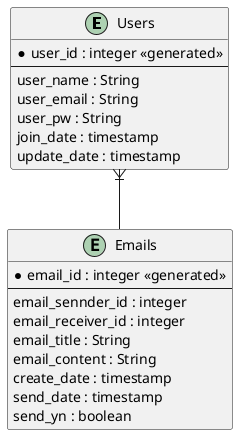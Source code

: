 @startuml
entity "Users" as e01 {
  *user_id : integer <<generated>>
  --
  user_name : String
  user_email : String
  user_pw : String
  join_date : timestamp
  update_date : timestamp
  }

entity "Emails" as e02 {
  *email_id : integer <<generated>>
  --
  email_sennder_id : integer
  email_receiver_id : integer
  email_title : String 
  email_content : String
  create_date : timestamp
  send_date : timestamp
  send_yn : boolean
}

e01 }|-- e02
@enduml
